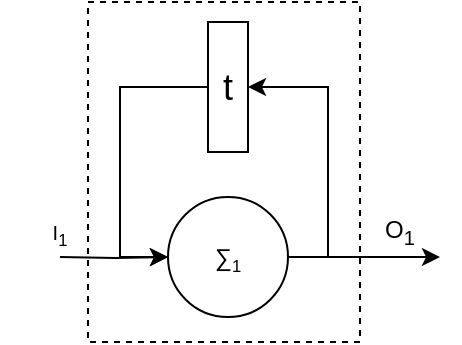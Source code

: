 <mxfile version="21.0.6" type="github">
  <diagram name="第 1 页" id="Jt0CBjjWfTXspf5INsl5">
    <mxGraphModel dx="478" dy="276" grid="1" gridSize="10" guides="1" tooltips="1" connect="1" arrows="1" fold="1" page="1" pageScale="1" pageWidth="827" pageHeight="1169" math="0" shadow="0">
      <root>
        <mxCell id="0" />
        <mxCell id="1" parent="0" />
        <mxCell id="7DBT-qFl4_m5bUdalYO6-15" value="" style="rounded=0;whiteSpace=wrap;html=1;dashed=1;" vertex="1" parent="1">
          <mxGeometry x="234" y="100" width="136" height="170" as="geometry" />
        </mxCell>
        <mxCell id="7DBT-qFl4_m5bUdalYO6-4" value="&lt;font style=&quot;font-size: 18px;&quot;&gt;t&lt;/font&gt;" style="rounded=0;whiteSpace=wrap;html=1;" vertex="1" parent="1">
          <mxGeometry x="294" y="110" width="20" height="65" as="geometry" />
        </mxCell>
        <mxCell id="7DBT-qFl4_m5bUdalYO6-7" style="edgeStyle=orthogonalEdgeStyle;rounded=0;orthogonalLoop=1;jettySize=auto;html=1;exitX=1;exitY=0.5;exitDx=0;exitDy=0;entryX=1;entryY=0.5;entryDx=0;entryDy=0;" edge="1" parent="1" source="7DBT-qFl4_m5bUdalYO6-5" target="7DBT-qFl4_m5bUdalYO6-4">
          <mxGeometry relative="1" as="geometry" />
        </mxCell>
        <mxCell id="7DBT-qFl4_m5bUdalYO6-5" value="∑&lt;span style=&quot;font-size: 10px;&quot;&gt;&lt;sub&gt;1&lt;/sub&gt;&lt;/span&gt;" style="ellipse;whiteSpace=wrap;html=1;aspect=fixed;" vertex="1" parent="1">
          <mxGeometry x="274" y="197.5" width="60" height="60" as="geometry" />
        </mxCell>
        <mxCell id="7DBT-qFl4_m5bUdalYO6-9" style="edgeStyle=orthogonalEdgeStyle;rounded=0;orthogonalLoop=1;jettySize=auto;html=1;exitX=0;exitY=0.5;exitDx=0;exitDy=0;entryX=0;entryY=0.5;entryDx=0;entryDy=0;" edge="1" parent="1" source="7DBT-qFl4_m5bUdalYO6-4" target="7DBT-qFl4_m5bUdalYO6-5">
          <mxGeometry relative="1" as="geometry">
            <mxPoint x="344" y="238" as="sourcePoint" />
            <mxPoint x="324" y="153" as="targetPoint" />
            <Array as="points">
              <mxPoint x="250" y="143" />
              <mxPoint x="250" y="228" />
            </Array>
          </mxGeometry>
        </mxCell>
        <mxCell id="7DBT-qFl4_m5bUdalYO6-10" style="edgeStyle=orthogonalEdgeStyle;rounded=0;orthogonalLoop=1;jettySize=auto;html=1;exitX=1;exitY=0.5;exitDx=0;exitDy=0;entryX=0;entryY=0.5;entryDx=0;entryDy=0;" edge="1" parent="1" source="7DBT-qFl4_m5bUdalYO6-5">
          <mxGeometry relative="1" as="geometry">
            <mxPoint x="344" y="238" as="sourcePoint" />
            <mxPoint x="410" y="227.5" as="targetPoint" />
          </mxGeometry>
        </mxCell>
        <mxCell id="7DBT-qFl4_m5bUdalYO6-13" value="" style="edgeStyle=orthogonalEdgeStyle;rounded=0;orthogonalLoop=1;jettySize=auto;html=1;" edge="1" parent="1" target="7DBT-qFl4_m5bUdalYO6-5">
          <mxGeometry relative="1" as="geometry">
            <mxPoint x="220" y="227.5" as="sourcePoint" />
          </mxGeometry>
        </mxCell>
        <mxCell id="7DBT-qFl4_m5bUdalYO6-16" value="O&lt;sub&gt;1&lt;/sub&gt;" style="text;strokeColor=none;align=center;fillColor=none;html=1;verticalAlign=middle;whiteSpace=wrap;rounded=0;" vertex="1" parent="1">
          <mxGeometry x="360" y="200" width="60" height="30" as="geometry" />
        </mxCell>
        <mxCell id="7DBT-qFl4_m5bUdalYO6-17" value="&lt;span style=&quot;font-size: 10px;&quot;&gt;I&lt;sub&gt;1&lt;/sub&gt;&lt;/span&gt;" style="text;strokeColor=none;align=center;fillColor=none;html=1;verticalAlign=middle;whiteSpace=wrap;rounded=0;" vertex="1" parent="1">
          <mxGeometry x="190" y="200" width="60" height="30" as="geometry" />
        </mxCell>
      </root>
    </mxGraphModel>
  </diagram>
</mxfile>
